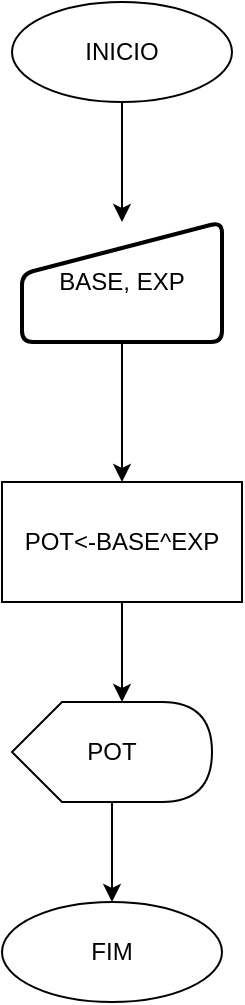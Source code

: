<mxfile version="14.5.1" type="device"><diagram id="4lE9rcS_mYf9y0M-4Slf" name="Página-1"><mxGraphModel dx="420" dy="511" grid="1" gridSize="10" guides="1" tooltips="1" connect="1" arrows="1" fold="1" page="1" pageScale="1" pageWidth="827" pageHeight="1169" math="0" shadow="0"><root><mxCell id="0"/><mxCell id="1" parent="0"/><mxCell id="7VQrzgiFolqYh6ukEq0x-2" value="" style="edgeStyle=orthogonalEdgeStyle;rounded=0;orthogonalLoop=1;jettySize=auto;html=1;" edge="1" parent="1" source="edpc9LKrVPCmeFa_Jn4n-1" target="7VQrzgiFolqYh6ukEq0x-1"><mxGeometry relative="1" as="geometry"/></mxCell><mxCell id="edpc9LKrVPCmeFa_Jn4n-1" value="INICIO" style="ellipse;whiteSpace=wrap;html=1;" parent="1" vertex="1"><mxGeometry x="500" y="70" width="110" height="50" as="geometry"/></mxCell><mxCell id="edpc9LKrVPCmeFa_Jn4n-2" value="FIM" style="ellipse;whiteSpace=wrap;html=1;" parent="1" vertex="1"><mxGeometry x="495" y="520" width="110" height="50" as="geometry"/></mxCell><mxCell id="edpc9LKrVPCmeFa_Jn4n-8" value="" style="edgeStyle=none;rounded=0;orthogonalLoop=1;jettySize=auto;html=1;" parent="1" source="edpc9LKrVPCmeFa_Jn4n-5" edge="1"><mxGeometry relative="1" as="geometry"><mxPoint x="555" y="420" as="targetPoint"/></mxGeometry></mxCell><mxCell id="edpc9LKrVPCmeFa_Jn4n-5" value="POT&amp;lt;-BASE^EXP" style="whiteSpace=wrap;html=1;" parent="1" vertex="1"><mxGeometry x="495" y="310" width="120" height="60" as="geometry"/></mxCell><mxCell id="edpc9LKrVPCmeFa_Jn4n-10" value="" style="edgeStyle=none;rounded=0;orthogonalLoop=1;jettySize=auto;html=1;" parent="1" source="edpc9LKrVPCmeFa_Jn4n-9" target="edpc9LKrVPCmeFa_Jn4n-2" edge="1"><mxGeometry relative="1" as="geometry"/></mxCell><mxCell id="edpc9LKrVPCmeFa_Jn4n-9" value="POT" style="shape=display;whiteSpace=wrap;html=1;" parent="1" vertex="1"><mxGeometry x="500" y="420" width="100" height="50" as="geometry"/></mxCell><mxCell id="7VQrzgiFolqYh6ukEq0x-3" value="" style="edgeStyle=orthogonalEdgeStyle;rounded=0;orthogonalLoop=1;jettySize=auto;html=1;" edge="1" parent="1" source="7VQrzgiFolqYh6ukEq0x-1" target="edpc9LKrVPCmeFa_Jn4n-5"><mxGeometry relative="1" as="geometry"/></mxCell><mxCell id="7VQrzgiFolqYh6ukEq0x-1" value="&lt;span&gt;BASE, EXP&lt;/span&gt;" style="html=1;strokeWidth=2;shape=manualInput;whiteSpace=wrap;rounded=1;size=26;arcSize=11;" vertex="1" parent="1"><mxGeometry x="505" y="180" width="100" height="60" as="geometry"/></mxCell></root></mxGraphModel></diagram></mxfile>